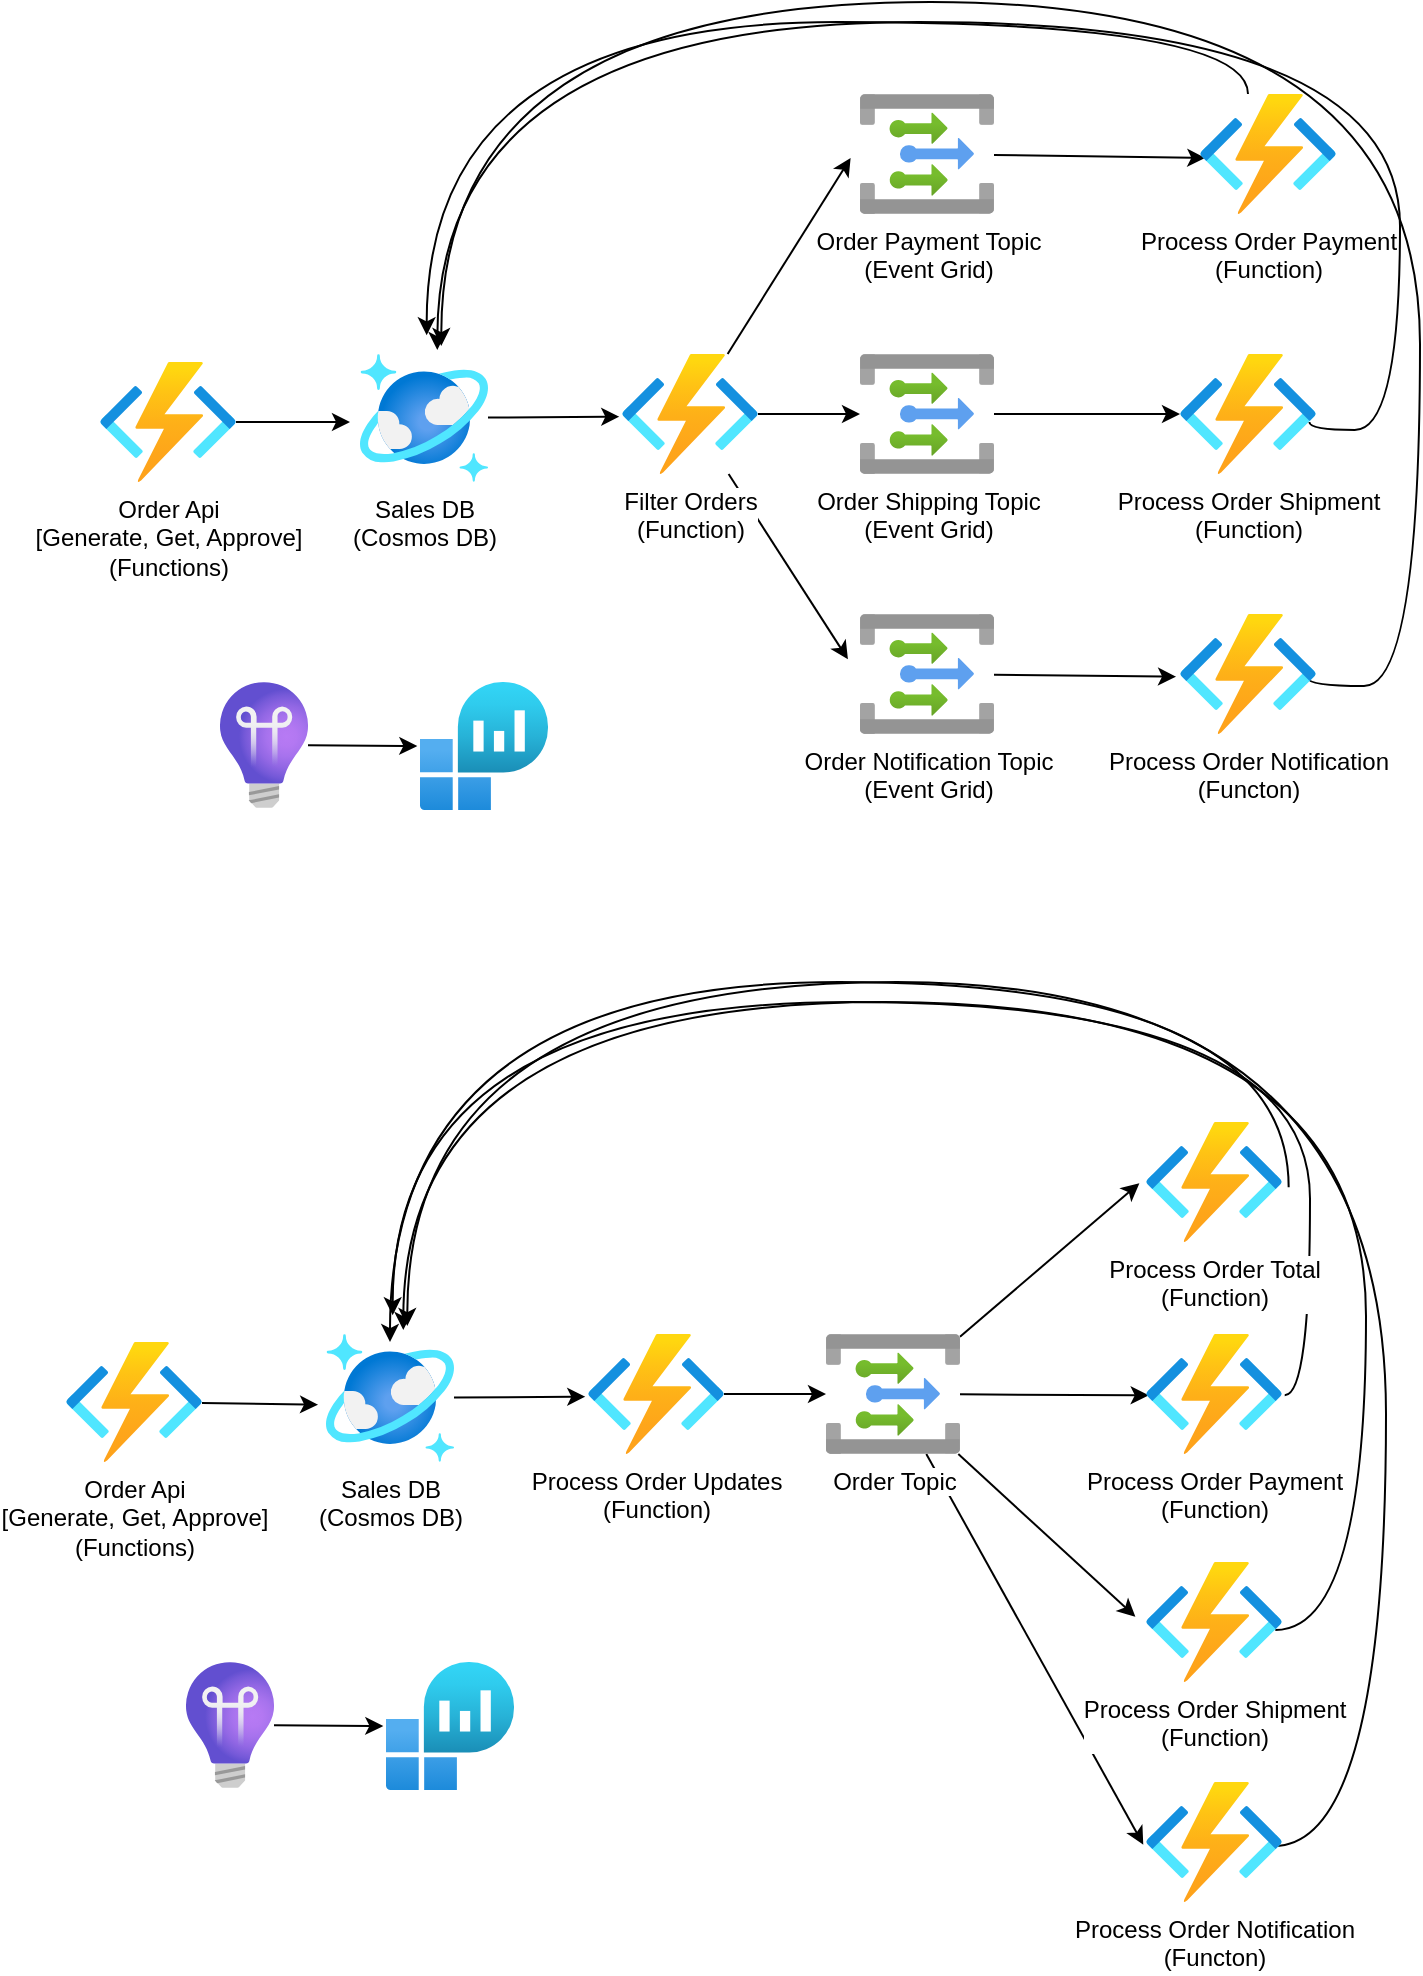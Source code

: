 <mxfile>
    <diagram id="frDRAHuqxv-iFKWPPFK3" name="Page-1">
        <mxGraphModel dx="1712" dy="918" grid="1" gridSize="10" guides="1" tooltips="1" connect="1" arrows="1" fold="1" page="1" pageScale="1" pageWidth="850" pageHeight="1100" math="0" shadow="0">
            <root>
                <mxCell id="0"/>
                <mxCell id="1" parent="0"/>
                <mxCell id="4" style="edgeStyle=none;html=1;" parent="1" source="2" edge="1">
                    <mxGeometry relative="1" as="geometry">
                        <mxPoint x="220" y="250" as="targetPoint"/>
                    </mxGeometry>
                </mxCell>
                <mxCell id="2" value="Order Api&lt;br&gt;[Generate, Get, Approve]&lt;br&gt;(Functions)" style="aspect=fixed;html=1;points=[];align=center;image;fontSize=12;image=img/lib/azure2/compute/Function_Apps.svg;" parent="1" vertex="1">
                    <mxGeometry x="95" y="220" width="68" height="60" as="geometry"/>
                </mxCell>
                <mxCell id="6" style="edgeStyle=none;html=1;entryX=-0.02;entryY=0.522;entryDx=0;entryDy=0;entryPerimeter=0;" parent="1" source="3" target="5" edge="1">
                    <mxGeometry relative="1" as="geometry"/>
                </mxCell>
                <mxCell id="3" value="Sales DB&lt;br&gt;(Cosmos DB)" style="aspect=fixed;html=1;points=[];align=center;image;fontSize=12;image=img/lib/azure2/databases/Azure_Cosmos_DB.svg;" parent="1" vertex="1">
                    <mxGeometry x="225" y="216" width="64" height="64" as="geometry"/>
                </mxCell>
                <mxCell id="10" style="edgeStyle=none;html=1;entryX=-0.07;entryY=0.533;entryDx=0;entryDy=0;entryPerimeter=0;" parent="1" source="5" target="7" edge="1">
                    <mxGeometry relative="1" as="geometry"/>
                </mxCell>
                <mxCell id="11" style="edgeStyle=none;html=1;entryX=0;entryY=0.5;entryDx=0;entryDy=0;entryPerimeter=0;" parent="1" source="5" target="8" edge="1">
                    <mxGeometry relative="1" as="geometry"/>
                </mxCell>
                <mxCell id="12" style="edgeStyle=none;html=1;entryX=-0.09;entryY=0.378;entryDx=0;entryDy=0;entryPerimeter=0;" parent="1" source="5" target="9" edge="1">
                    <mxGeometry relative="1" as="geometry"/>
                </mxCell>
                <mxCell id="5" value="Filter Orders&lt;br&gt;(Function)" style="aspect=fixed;html=1;points=[];align=center;image;fontSize=12;image=img/lib/azure2/compute/Function_Apps.svg;" parent="1" vertex="1">
                    <mxGeometry x="356" y="216" width="68" height="60" as="geometry"/>
                </mxCell>
                <mxCell id="14" style="edgeStyle=none;html=1;entryX=0.039;entryY=0.533;entryDx=0;entryDy=0;entryPerimeter=0;" parent="1" source="7" target="13" edge="1">
                    <mxGeometry relative="1" as="geometry">
                        <mxPoint x="605" y="116" as="targetPoint"/>
                    </mxGeometry>
                </mxCell>
                <mxCell id="7" value="Order Payment Topic&lt;br&gt;(Event Grid)" style="aspect=fixed;html=1;points=[];align=center;image;fontSize=12;image=img/lib/azure2/integration/Event_Grid_Topics.svg;" parent="1" vertex="1">
                    <mxGeometry x="475" y="86" width="67" height="60" as="geometry"/>
                </mxCell>
                <mxCell id="17" style="edgeStyle=none;html=1;" parent="1" source="8" target="15" edge="1">
                    <mxGeometry relative="1" as="geometry">
                        <mxPoint x="605" y="250" as="targetPoint"/>
                    </mxGeometry>
                </mxCell>
                <mxCell id="8" value="Order Shipping Topic&lt;br&gt;(Event Grid)" style="aspect=fixed;html=1;points=[];align=center;image;fontSize=12;image=img/lib/azure2/integration/Event_Grid_Topics.svg;" parent="1" vertex="1">
                    <mxGeometry x="475" y="216" width="67" height="60" as="geometry"/>
                </mxCell>
                <mxCell id="18" style="edgeStyle=none;html=1;entryX=-0.029;entryY=0.522;entryDx=0;entryDy=0;entryPerimeter=0;" parent="1" source="9" target="16" edge="1">
                    <mxGeometry relative="1" as="geometry">
                        <mxPoint x="605.68" y="378.68" as="targetPoint"/>
                    </mxGeometry>
                </mxCell>
                <mxCell id="9" value="Order Notification Topic&lt;br&gt;(Event Grid)" style="aspect=fixed;html=1;points=[];align=center;image;fontSize=12;image=img/lib/azure2/integration/Event_Grid_Topics.svg;" parent="1" vertex="1">
                    <mxGeometry x="475" y="346" width="67" height="60" as="geometry"/>
                </mxCell>
                <mxCell id="19" style="edgeStyle=orthogonalEdgeStyle;html=1;entryX=0.521;entryY=-0.146;entryDx=0;entryDy=0;entryPerimeter=0;curved=1;" parent="1" source="13" target="3" edge="1">
                    <mxGeometry relative="1" as="geometry">
                        <Array as="points">
                            <mxPoint x="669" y="50"/>
                            <mxPoint x="258" y="50"/>
                        </Array>
                    </mxGeometry>
                </mxCell>
                <mxCell id="13" value="Process Order Payment&lt;br&gt;(Function)" style="aspect=fixed;html=1;points=[];align=center;image;fontSize=12;image=img/lib/azure2/compute/Function_Apps.svg;" parent="1" vertex="1">
                    <mxGeometry x="645" y="86" width="68" height="60" as="geometry"/>
                </mxCell>
                <mxCell id="20" style="edgeStyle=orthogonalEdgeStyle;curved=1;html=1;entryX=0.604;entryY=-0.031;entryDx=0;entryDy=0;entryPerimeter=0;exitX=0.951;exitY=0.567;exitDx=0;exitDy=0;exitPerimeter=0;" parent="1" source="15" target="3" edge="1">
                    <mxGeometry relative="1" as="geometry">
                        <Array as="points">
                            <mxPoint x="745" y="254"/>
                            <mxPoint x="745" y="50"/>
                            <mxPoint x="264" y="50"/>
                        </Array>
                    </mxGeometry>
                </mxCell>
                <mxCell id="15" value="Process Order Shipment&lt;br&gt;(Function)" style="aspect=fixed;html=1;points=[];align=center;image;fontSize=12;image=img/lib/azure2/compute/Function_Apps.svg;" parent="1" vertex="1">
                    <mxGeometry x="635" y="216" width="68" height="60" as="geometry"/>
                </mxCell>
                <mxCell id="21" style="edgeStyle=orthogonalEdgeStyle;curved=1;html=1;entryX=0.635;entryY=-0.062;entryDx=0;entryDy=0;entryPerimeter=0;exitX=0.941;exitY=0.533;exitDx=0;exitDy=0;exitPerimeter=0;" parent="1" source="16" target="3" edge="1">
                    <mxGeometry relative="1" as="geometry">
                        <Array as="points">
                            <mxPoint x="755" y="382"/>
                            <mxPoint x="755" y="40"/>
                            <mxPoint x="266" y="40"/>
                        </Array>
                    </mxGeometry>
                </mxCell>
                <mxCell id="16" value="Process Order Notification&lt;br&gt;(Functon)" style="aspect=fixed;html=1;points=[];align=center;image;fontSize=12;image=img/lib/azure2/compute/Function_Apps.svg;" parent="1" vertex="1">
                    <mxGeometry x="635" y="346" width="68" height="60" as="geometry"/>
                </mxCell>
                <mxCell id="27" style="edgeStyle=none;html=1;entryX=-0.021;entryY=0.5;entryDx=0;entryDy=0;entryPerimeter=0;" parent="1" source="24" target="25" edge="1">
                    <mxGeometry relative="1" as="geometry"/>
                </mxCell>
                <mxCell id="24" value="" style="aspect=fixed;html=1;points=[];align=center;image;fontSize=12;image=img/lib/azure2/management_governance/Application_Insights.svg;" parent="1" vertex="1">
                    <mxGeometry x="155" y="380" width="44" height="63" as="geometry"/>
                </mxCell>
                <mxCell id="25" value="" style="aspect=fixed;html=1;points=[];align=center;image;fontSize=12;image=img/lib/azure2/analytics/Log_Analytics_Workspaces.svg;" parent="1" vertex="1">
                    <mxGeometry x="255" y="380" width="64" height="64" as="geometry"/>
                </mxCell>
                <mxCell id="29" style="edgeStyle=none;html=1;entryX=-0.062;entryY=0.552;entryDx=0;entryDy=0;entryPerimeter=0;" parent="1" source="30" target="32" edge="1">
                    <mxGeometry relative="1" as="geometry">
                        <mxPoint x="228" y="740" as="targetPoint"/>
                    </mxGeometry>
                </mxCell>
                <mxCell id="30" value="Order Api&lt;br&gt;[Generate, Get, Approve]&lt;br&gt;(Functions)" style="aspect=fixed;html=1;points=[];align=center;image;fontSize=12;image=img/lib/azure2/compute/Function_Apps.svg;" parent="1" vertex="1">
                    <mxGeometry x="78" y="710" width="68" height="60" as="geometry"/>
                </mxCell>
                <mxCell id="31" style="edgeStyle=none;html=1;entryX=-0.02;entryY=0.522;entryDx=0;entryDy=0;entryPerimeter=0;" parent="1" source="32" target="36" edge="1">
                    <mxGeometry relative="1" as="geometry"/>
                </mxCell>
                <mxCell id="32" value="Sales DB&lt;br&gt;(Cosmos DB)" style="aspect=fixed;html=1;points=[];align=center;image;fontSize=12;image=img/lib/azure2/databases/Azure_Cosmos_DB.svg;" parent="1" vertex="1">
                    <mxGeometry x="208" y="706" width="64" height="64" as="geometry"/>
                </mxCell>
                <mxCell id="34" style="edgeStyle=none;html=1;entryX=0;entryY=0.5;entryDx=0;entryDy=0;entryPerimeter=0;" parent="1" source="36" target="40" edge="1">
                    <mxGeometry relative="1" as="geometry"/>
                </mxCell>
                <mxCell id="36" value="Process Order Updates&lt;br&gt;(Function)" style="aspect=fixed;html=1;points=[];align=center;image;fontSize=12;image=img/lib/azure2/compute/Function_Apps.svg;" parent="1" vertex="1">
                    <mxGeometry x="339" y="706" width="68" height="60" as="geometry"/>
                </mxCell>
                <mxCell id="39" style="edgeStyle=none;html=1;entryX=-0.078;entryY=0.456;entryDx=0;entryDy=0;entryPerimeter=0;" parent="1" source="40" target="47" edge="1">
                    <mxGeometry relative="1" as="geometry">
                        <mxPoint x="588" y="740" as="targetPoint"/>
                    </mxGeometry>
                </mxCell>
                <mxCell id="53" style="edgeStyle=none;html=1;entryX=-0.02;entryY=0.522;entryDx=0;entryDy=0;entryPerimeter=0;" parent="1" source="40" target="49" edge="1">
                    <mxGeometry relative="1" as="geometry"/>
                </mxCell>
                <mxCell id="54" style="edgeStyle=none;html=1;entryX=0.02;entryY=0.511;entryDx=0;entryDy=0;entryPerimeter=0;" parent="1" source="40" target="44" edge="1">
                    <mxGeometry relative="1" as="geometry"/>
                </mxCell>
                <mxCell id="56" style="edgeStyle=none;html=1;entryX=-0.049;entryY=0.511;entryDx=0;entryDy=0;entryPerimeter=0;" edge="1" parent="1" source="40" target="55">
                    <mxGeometry relative="1" as="geometry"/>
                </mxCell>
                <mxCell id="40" value="Order Topic" style="aspect=fixed;html=1;points=[];align=center;image;fontSize=12;image=img/lib/azure2/integration/Event_Grid_Topics.svg;" parent="1" vertex="1">
                    <mxGeometry x="458" y="706" width="67" height="60" as="geometry"/>
                </mxCell>
                <mxCell id="43" style="edgeStyle=orthogonalEdgeStyle;html=1;entryX=0.521;entryY=-0.146;entryDx=0;entryDy=0;entryPerimeter=0;curved=1;exitX=1.02;exitY=0.511;exitDx=0;exitDy=0;exitPerimeter=0;" parent="1" source="44" target="32" edge="1">
                    <mxGeometry relative="1" as="geometry">
                        <Array as="points">
                            <mxPoint x="700" y="737"/>
                            <mxPoint x="700" y="540"/>
                            <mxPoint x="241" y="540"/>
                        </Array>
                    </mxGeometry>
                </mxCell>
                <mxCell id="44" value="Process Order Payment&lt;br&gt;(Function)" style="aspect=fixed;html=1;points=[];align=center;image;fontSize=12;image=img/lib/azure2/compute/Function_Apps.svg;" parent="1" vertex="1">
                    <mxGeometry x="618" y="706" width="68" height="60" as="geometry"/>
                </mxCell>
                <mxCell id="45" style="edgeStyle=orthogonalEdgeStyle;curved=1;html=1;entryX=0.604;entryY=-0.031;entryDx=0;entryDy=0;entryPerimeter=0;exitX=0.951;exitY=0.567;exitDx=0;exitDy=0;exitPerimeter=0;" parent="1" source="47" target="32" edge="1">
                    <mxGeometry relative="1" as="geometry">
                        <Array as="points">
                            <mxPoint x="728" y="854"/>
                            <mxPoint x="728" y="540"/>
                            <mxPoint x="247" y="540"/>
                        </Array>
                    </mxGeometry>
                </mxCell>
                <mxCell id="47" value="Process Order Shipment&lt;br&gt;(Function)" style="aspect=fixed;html=1;points=[];align=center;image;fontSize=12;image=img/lib/azure2/compute/Function_Apps.svg;" parent="1" vertex="1">
                    <mxGeometry x="618" y="820" width="68" height="60" as="geometry"/>
                </mxCell>
                <mxCell id="48" style="edgeStyle=orthogonalEdgeStyle;curved=1;html=1;entryX=0.635;entryY=-0.062;entryDx=0;entryDy=0;entryPerimeter=0;exitX=0.941;exitY=0.533;exitDx=0;exitDy=0;exitPerimeter=0;" parent="1" source="49" target="32" edge="1">
                    <mxGeometry relative="1" as="geometry">
                        <Array as="points">
                            <mxPoint x="738" y="962"/>
                            <mxPoint x="738" y="530"/>
                            <mxPoint x="249" y="530"/>
                        </Array>
                    </mxGeometry>
                </mxCell>
                <mxCell id="49" value="Process Order Notification&lt;br&gt;(Functon)" style="aspect=fixed;html=1;points=[];align=center;image;fontSize=12;image=img/lib/azure2/compute/Function_Apps.svg;" parent="1" vertex="1">
                    <mxGeometry x="618" y="930" width="68" height="60" as="geometry"/>
                </mxCell>
                <mxCell id="50" style="edgeStyle=none;html=1;entryX=-0.021;entryY=0.5;entryDx=0;entryDy=0;entryPerimeter=0;" parent="1" source="51" target="52" edge="1">
                    <mxGeometry relative="1" as="geometry"/>
                </mxCell>
                <mxCell id="51" value="" style="aspect=fixed;html=1;points=[];align=center;image;fontSize=12;image=img/lib/azure2/management_governance/Application_Insights.svg;" parent="1" vertex="1">
                    <mxGeometry x="138" y="870" width="44" height="63" as="geometry"/>
                </mxCell>
                <mxCell id="52" value="" style="aspect=fixed;html=1;points=[];align=center;image;fontSize=12;image=img/lib/azure2/analytics/Log_Analytics_Workspaces.svg;" parent="1" vertex="1">
                    <mxGeometry x="238" y="870" width="64" height="64" as="geometry"/>
                </mxCell>
                <mxCell id="57" style="edgeStyle=orthogonalEdgeStyle;html=1;entryX=0.5;entryY=0.063;entryDx=0;entryDy=0;entryPerimeter=0;curved=1;exitX=1.049;exitY=0.544;exitDx=0;exitDy=0;exitPerimeter=0;" edge="1" parent="1" source="55" target="32">
                    <mxGeometry relative="1" as="geometry">
                        <Array as="points">
                            <mxPoint x="689" y="530"/>
                            <mxPoint x="240" y="530"/>
                        </Array>
                    </mxGeometry>
                </mxCell>
                <mxCell id="55" value="Process Order Total&lt;br&gt;(Function)" style="aspect=fixed;html=1;points=[];align=center;image;fontSize=12;image=img/lib/azure2/compute/Function_Apps.svg;" vertex="1" parent="1">
                    <mxGeometry x="618" y="600" width="68" height="60" as="geometry"/>
                </mxCell>
            </root>
        </mxGraphModel>
    </diagram>
</mxfile>